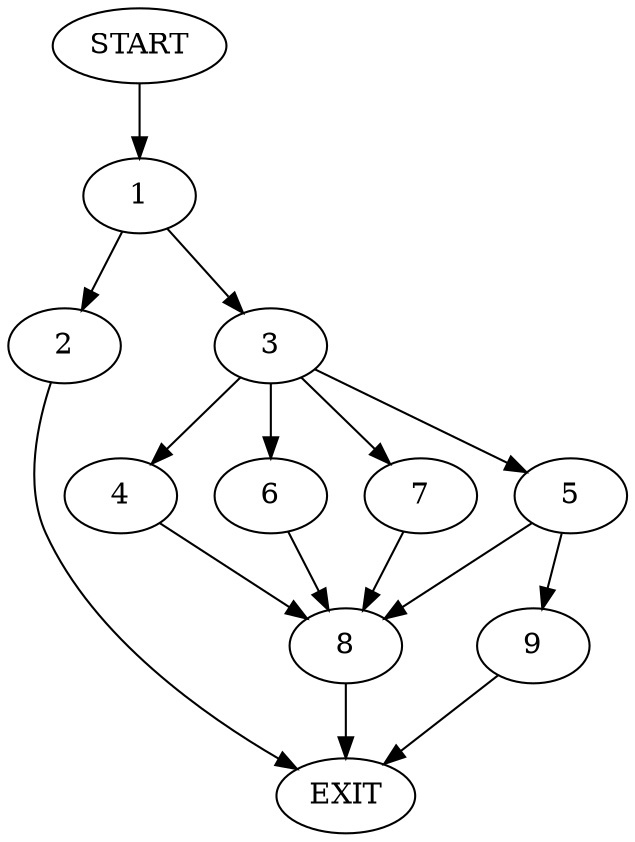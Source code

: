 digraph {
0 [label="START"]
10 [label="EXIT"]
0 -> 1
1 -> 2
1 -> 3
3 -> 4
3 -> 5
3 -> 6
3 -> 7
2 -> 10
6 -> 8
7 -> 8
5 -> 9
5 -> 8
4 -> 8
8 -> 10
9 -> 10
}

